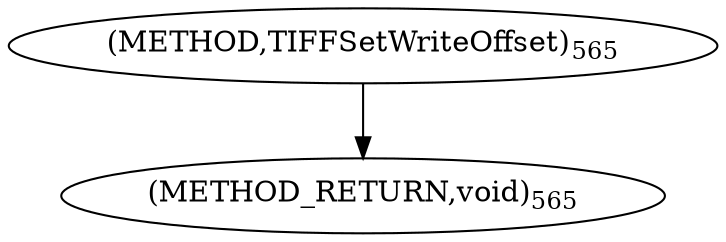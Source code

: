 digraph "TIFFSetWriteOffset" {  
"9200" [label = <(METHOD,TIFFSetWriteOffset)<SUB>565</SUB>> ]
"9203" [label = <(METHOD_RETURN,void)<SUB>565</SUB>> ]
  "9200" -> "9203" 
}
